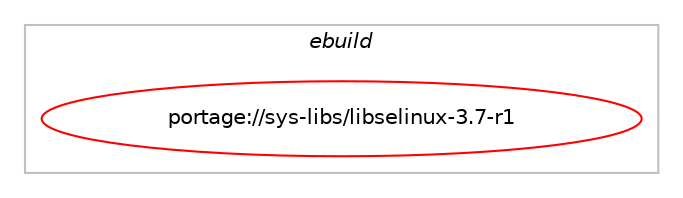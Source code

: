 digraph prolog {

# *************
# Graph options
# *************

newrank=true;
concentrate=true;
compound=true;
graph [rankdir=LR,fontname=Helvetica,fontsize=10,ranksep=1.5];#, ranksep=2.5, nodesep=0.2];
edge  [arrowhead=vee];
node  [fontname=Helvetica,fontsize=10];

# **********
# The ebuild
# **********

subgraph cluster_leftcol {
color=gray;
label=<<i>ebuild</i>>;
id [label="portage://sys-libs/libselinux-3.7-r1", color=red, width=4, href="../sys-libs/libselinux-3.7-r1.svg"];
}

# ****************
# The dependencies
# ****************

subgraph cluster_midcol {
color=gray;
label=<<i>dependencies</i>>;
subgraph cluster_compile {
fillcolor="#eeeeee";
style=filled;
label=<<i>compile</i>>;
# *** BEGIN UNKNOWN DEPENDENCY TYPE (TODO) ***
# id -> equal(use_conditional_group(positive,elibc_musl,portage://sys-libs/libselinux-3.7-r1,[package_dependency(portage://sys-libs/libselinux-3.7-r1,install,no,sys-libs,fts-standalone,none,[,,],[],[])]))
# *** END UNKNOWN DEPENDENCY TYPE (TODO) ***

# *** BEGIN UNKNOWN DEPENDENCY TYPE (TODO) ***
# id -> equal(use_conditional_group(positive,python,portage://sys-libs/libselinux-3.7-r1,[use_conditional_group(positive,python_targets_python3_10,portage://sys-libs/libselinux-3.7-r1,[package_dependency(portage://sys-libs/libselinux-3.7-r1,install,no,dev-lang,python,none,[,,],[slot(3.10)],[])]),use_conditional_group(positive,python_targets_python3_11,portage://sys-libs/libselinux-3.7-r1,[package_dependency(portage://sys-libs/libselinux-3.7-r1,install,no,dev-lang,python,none,[,,],[slot(3.11)],[])]),use_conditional_group(positive,python_targets_python3_12,portage://sys-libs/libselinux-3.7-r1,[package_dependency(portage://sys-libs/libselinux-3.7-r1,install,no,dev-lang,python,none,[,,],[slot(3.12)],[])]),use_conditional_group(positive,python_targets_python3_13,portage://sys-libs/libselinux-3.7-r1,[package_dependency(portage://sys-libs/libselinux-3.7-r1,install,no,dev-lang,python,none,[,,],[slot(3.13)],[])])]))
# *** END UNKNOWN DEPENDENCY TYPE (TODO) ***

# *** BEGIN UNKNOWN DEPENDENCY TYPE (TODO) ***
# id -> equal(use_conditional_group(positive,ruby,portage://sys-libs/libselinux-3.7-r1,[use_conditional_group(positive,ruby_targets_ruby31,portage://sys-libs/libselinux-3.7-r1,[package_dependency(portage://sys-libs/libselinux-3.7-r1,install,no,dev-lang,ruby,none,[,,],[slot(3.1)],[])]),use_conditional_group(positive,ruby_targets_ruby32,portage://sys-libs/libselinux-3.7-r1,[package_dependency(portage://sys-libs/libselinux-3.7-r1,install,no,dev-lang,ruby,none,[,,],[slot(3.2)],[])]),use_conditional_group(positive,ruby_targets_ruby33,portage://sys-libs/libselinux-3.7-r1,[package_dependency(portage://sys-libs/libselinux-3.7-r1,install,no,dev-lang,ruby,none,[,,],[slot(3.3)],[])])]))
# *** END UNKNOWN DEPENDENCY TYPE (TODO) ***

# *** BEGIN UNKNOWN DEPENDENCY TYPE (TODO) ***
# id -> equal(package_dependency(portage://sys-libs/libselinux-3.7-r1,install,no,dev-libs,libpcre2,none,[,,],any_same_slot,[use(optenable(static-libs),none),use(optenable(abi_x86_32),negative),use(optenable(abi_x86_64),negative),use(optenable(abi_x86_x32),negative),use(optenable(abi_mips_n32),negative),use(optenable(abi_mips_n64),negative),use(optenable(abi_mips_o32),negative),use(optenable(abi_s390_32),negative),use(optenable(abi_s390_64),negative)]))
# *** END UNKNOWN DEPENDENCY TYPE (TODO) ***

# *** BEGIN UNKNOWN DEPENDENCY TYPE (TODO) ***
# id -> equal(package_dependency(portage://sys-libs/libselinux-3.7-r1,install,no,sys-libs,libsepol,greaterequal,[3.7,,,3.7],any_same_slot,[use(optenable(abi_x86_32),negative),use(optenable(abi_x86_64),negative),use(optenable(abi_x86_x32),negative),use(optenable(abi_mips_n32),negative),use(optenable(abi_mips_n64),negative),use(optenable(abi_mips_o32),negative),use(optenable(abi_s390_32),negative),use(optenable(abi_s390_64),negative),use(enable(static-libs),positive)]))
# *** END UNKNOWN DEPENDENCY TYPE (TODO) ***

}
subgraph cluster_compileandrun {
fillcolor="#eeeeee";
style=filled;
label=<<i>compile and run</i>>;
}
subgraph cluster_run {
fillcolor="#eeeeee";
style=filled;
label=<<i>run</i>>;
# *** BEGIN UNKNOWN DEPENDENCY TYPE (TODO) ***
# id -> equal(use_conditional_group(positive,elibc_musl,portage://sys-libs/libselinux-3.7-r1,[package_dependency(portage://sys-libs/libselinux-3.7-r1,run,no,sys-libs,fts-standalone,none,[,,],[],[])]))
# *** END UNKNOWN DEPENDENCY TYPE (TODO) ***

# *** BEGIN UNKNOWN DEPENDENCY TYPE (TODO) ***
# id -> equal(use_conditional_group(positive,python,portage://sys-libs/libselinux-3.7-r1,[use_conditional_group(positive,python_targets_python3_10,portage://sys-libs/libselinux-3.7-r1,[package_dependency(portage://sys-libs/libselinux-3.7-r1,run,no,dev-lang,python,none,[,,],[slot(3.10)],[])]),use_conditional_group(positive,python_targets_python3_11,portage://sys-libs/libselinux-3.7-r1,[package_dependency(portage://sys-libs/libselinux-3.7-r1,run,no,dev-lang,python,none,[,,],[slot(3.11)],[])]),use_conditional_group(positive,python_targets_python3_12,portage://sys-libs/libselinux-3.7-r1,[package_dependency(portage://sys-libs/libselinux-3.7-r1,run,no,dev-lang,python,none,[,,],[slot(3.12)],[])]),use_conditional_group(positive,python_targets_python3_13,portage://sys-libs/libselinux-3.7-r1,[package_dependency(portage://sys-libs/libselinux-3.7-r1,run,no,dev-lang,python,none,[,,],[slot(3.13)],[])])]))
# *** END UNKNOWN DEPENDENCY TYPE (TODO) ***

# *** BEGIN UNKNOWN DEPENDENCY TYPE (TODO) ***
# id -> equal(use_conditional_group(positive,ruby,portage://sys-libs/libselinux-3.7-r1,[use_conditional_group(positive,ruby_targets_ruby31,portage://sys-libs/libselinux-3.7-r1,[package_dependency(portage://sys-libs/libselinux-3.7-r1,run,no,dev-lang,ruby,none,[,,],[slot(3.1)],[])]),use_conditional_group(positive,ruby_targets_ruby32,portage://sys-libs/libselinux-3.7-r1,[package_dependency(portage://sys-libs/libselinux-3.7-r1,run,no,dev-lang,ruby,none,[,,],[slot(3.2)],[])]),use_conditional_group(positive,ruby_targets_ruby33,portage://sys-libs/libselinux-3.7-r1,[package_dependency(portage://sys-libs/libselinux-3.7-r1,run,no,dev-lang,ruby,none,[,,],[slot(3.3)],[])])]))
# *** END UNKNOWN DEPENDENCY TYPE (TODO) ***

# *** BEGIN UNKNOWN DEPENDENCY TYPE (TODO) ***
# id -> equal(package_dependency(portage://sys-libs/libselinux-3.7-r1,run,no,dev-libs,libpcre2,none,[,,],any_same_slot,[use(optenable(static-libs),none),use(optenable(abi_x86_32),negative),use(optenable(abi_x86_64),negative),use(optenable(abi_x86_x32),negative),use(optenable(abi_mips_n32),negative),use(optenable(abi_mips_n64),negative),use(optenable(abi_mips_o32),negative),use(optenable(abi_s390_32),negative),use(optenable(abi_s390_64),negative)]))
# *** END UNKNOWN DEPENDENCY TYPE (TODO) ***

# *** BEGIN UNKNOWN DEPENDENCY TYPE (TODO) ***
# id -> equal(package_dependency(portage://sys-libs/libselinux-3.7-r1,run,no,sys-libs,libsepol,greaterequal,[3.7,,,3.7],any_same_slot,[use(optenable(abi_x86_32),negative),use(optenable(abi_x86_64),negative),use(optenable(abi_x86_x32),negative),use(optenable(abi_mips_n32),negative),use(optenable(abi_mips_n64),negative),use(optenable(abi_mips_o32),negative),use(optenable(abi_s390_32),negative),use(optenable(abi_s390_64),negative),use(enable(static-libs),positive)]))
# *** END UNKNOWN DEPENDENCY TYPE (TODO) ***

}
}

# **************
# The candidates
# **************

subgraph cluster_choices {
rank=same;
color=gray;
label=<<i>candidates</i>>;

}

}
